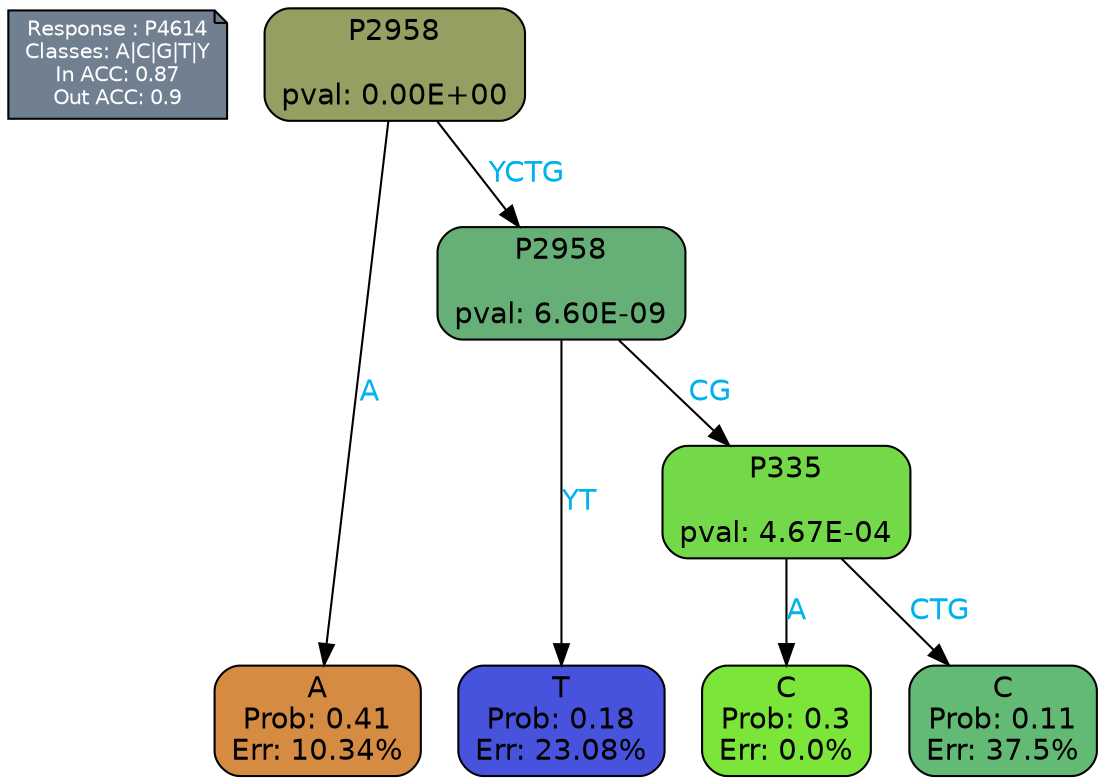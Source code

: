 digraph Tree {
node [shape=box, style="filled, rounded", color="black", fontname=helvetica] ;
graph [ranksep=equally, splines=polylines, bgcolor=transparent, dpi=600] ;
edge [fontname=helvetica] ;
LEGEND [label="Response : P4614
Classes: A|C|G|T|Y
In ACC: 0.87
Out ACC: 0.9
",shape=note,align=left,style=filled,fillcolor="slategray",fontcolor="white",fontsize=10];1 [label="P2958

pval: 0.00E+00", fillcolor="#94a061"] ;
2 [label="A
Prob: 0.41
Err: 10.34%", fillcolor="#d58b42"] ;
3 [label="P2958

pval: 6.60E-09", fillcolor="#66af77"] ;
4 [label="T
Prob: 0.18
Err: 23.08%", fillcolor="#4853dd"] ;
5 [label="P335

pval: 4.67E-04", fillcolor="#74d949"] ;
6 [label="C
Prob: 0.3
Err: 0.0%", fillcolor="#7be539"] ;
7 [label="C
Prob: 0.11
Err: 37.5%", fillcolor="#63ba75"] ;
1 -> 2 [label="A",fontcolor=deepskyblue2] ;
1 -> 3 [label="YCTG",fontcolor=deepskyblue2] ;
3 -> 4 [label="YT",fontcolor=deepskyblue2] ;
3 -> 5 [label="CG",fontcolor=deepskyblue2] ;
5 -> 6 [label="A",fontcolor=deepskyblue2] ;
5 -> 7 [label="CTG",fontcolor=deepskyblue2] ;
{rank = same; 2;4;6;7;}{rank = same; LEGEND;1;}}